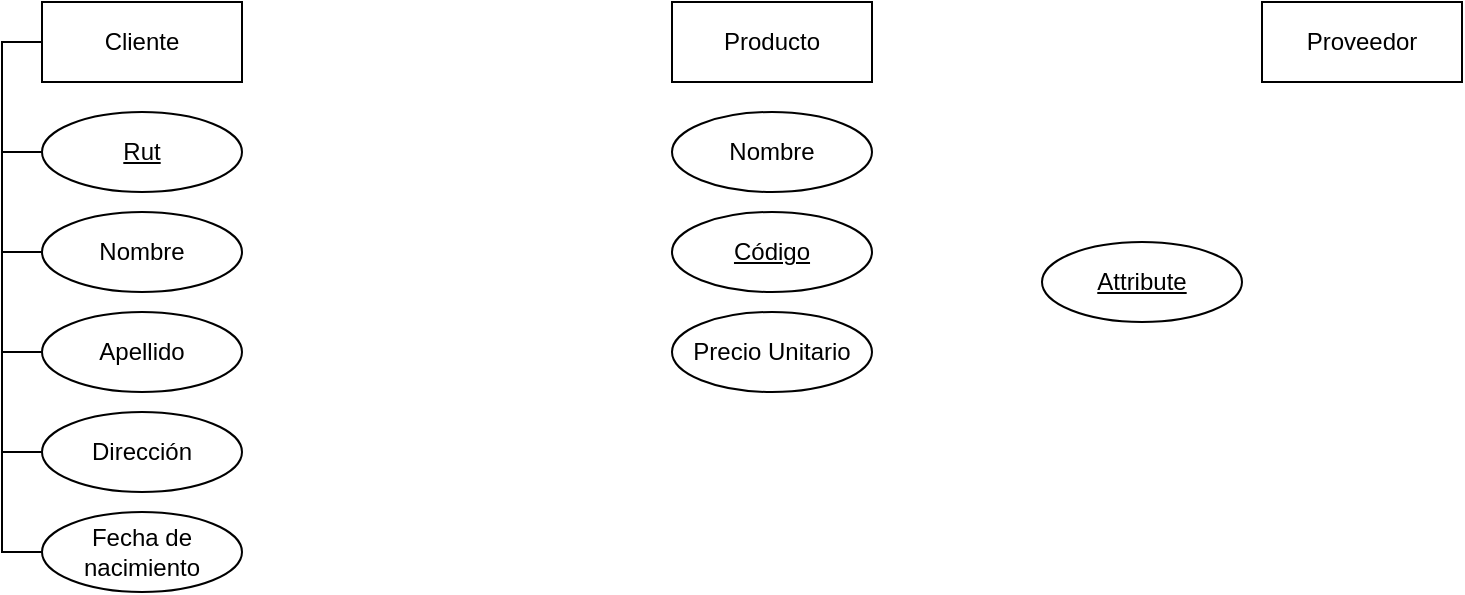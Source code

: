 <mxfile version="26.2.14">
  <diagram id="wFE0QG_FPsp0jaGvCLVb" name="Page-1">
    <mxGraphModel dx="1892" dy="579" grid="1" gridSize="10" guides="1" tooltips="1" connect="1" arrows="1" fold="1" page="1" pageScale="1" pageWidth="850" pageHeight="1100" math="0" shadow="0">
      <root>
        <mxCell id="0" />
        <mxCell id="1" parent="0" />
        <mxCell id="wKFJhELgr0NoA7eS5oiP-12" style="edgeStyle=orthogonalEdgeStyle;rounded=0;orthogonalLoop=1;jettySize=auto;html=1;exitX=0;exitY=0.5;exitDx=0;exitDy=0;entryX=0;entryY=0.5;entryDx=0;entryDy=0;endArrow=none;startFill=0;" edge="1" parent="1" source="wKFJhELgr0NoA7eS5oiP-2" target="wKFJhELgr0NoA7eS5oiP-5">
          <mxGeometry relative="1" as="geometry" />
        </mxCell>
        <mxCell id="wKFJhELgr0NoA7eS5oiP-13" style="edgeStyle=orthogonalEdgeStyle;shape=connector;rounded=0;orthogonalLoop=1;jettySize=auto;html=1;exitX=0;exitY=0.5;exitDx=0;exitDy=0;entryX=0;entryY=0.5;entryDx=0;entryDy=0;strokeColor=default;align=center;verticalAlign=middle;fontFamily=Helvetica;fontSize=11;fontColor=default;labelBackgroundColor=default;startFill=0;endArrow=none;" edge="1" parent="1" source="wKFJhELgr0NoA7eS5oiP-2" target="wKFJhELgr0NoA7eS5oiP-8">
          <mxGeometry relative="1" as="geometry" />
        </mxCell>
        <mxCell id="wKFJhELgr0NoA7eS5oiP-14" style="edgeStyle=orthogonalEdgeStyle;shape=connector;rounded=0;orthogonalLoop=1;jettySize=auto;html=1;exitX=0;exitY=0.5;exitDx=0;exitDy=0;entryX=0;entryY=0.5;entryDx=0;entryDy=0;strokeColor=default;align=center;verticalAlign=middle;fontFamily=Helvetica;fontSize=11;fontColor=default;labelBackgroundColor=default;startFill=0;endArrow=none;" edge="1" parent="1" source="wKFJhELgr0NoA7eS5oiP-2" target="wKFJhELgr0NoA7eS5oiP-9">
          <mxGeometry relative="1" as="geometry" />
        </mxCell>
        <mxCell id="wKFJhELgr0NoA7eS5oiP-15" style="edgeStyle=orthogonalEdgeStyle;shape=connector;rounded=0;orthogonalLoop=1;jettySize=auto;html=1;exitX=0;exitY=0.5;exitDx=0;exitDy=0;entryX=0;entryY=0.5;entryDx=0;entryDy=0;strokeColor=default;align=center;verticalAlign=middle;fontFamily=Helvetica;fontSize=11;fontColor=default;labelBackgroundColor=default;startFill=0;endArrow=none;" edge="1" parent="1" source="wKFJhELgr0NoA7eS5oiP-2" target="wKFJhELgr0NoA7eS5oiP-10">
          <mxGeometry relative="1" as="geometry" />
        </mxCell>
        <mxCell id="wKFJhELgr0NoA7eS5oiP-16" style="edgeStyle=orthogonalEdgeStyle;shape=connector;rounded=0;orthogonalLoop=1;jettySize=auto;html=1;exitX=0;exitY=0.5;exitDx=0;exitDy=0;entryX=0;entryY=0.5;entryDx=0;entryDy=0;strokeColor=default;align=center;verticalAlign=middle;fontFamily=Helvetica;fontSize=11;fontColor=default;labelBackgroundColor=default;startFill=0;endArrow=none;" edge="1" parent="1" source="wKFJhELgr0NoA7eS5oiP-2" target="wKFJhELgr0NoA7eS5oiP-11">
          <mxGeometry relative="1" as="geometry" />
        </mxCell>
        <mxCell id="wKFJhELgr0NoA7eS5oiP-2" value="Cliente" style="whiteSpace=wrap;html=1;align=center;" vertex="1" parent="1">
          <mxGeometry x="10" y="200" width="100" height="40" as="geometry" />
        </mxCell>
        <mxCell id="wKFJhELgr0NoA7eS5oiP-3" value="Producto" style="whiteSpace=wrap;html=1;align=center;" vertex="1" parent="1">
          <mxGeometry x="325" y="200" width="100" height="40" as="geometry" />
        </mxCell>
        <mxCell id="wKFJhELgr0NoA7eS5oiP-4" value="Proveedor" style="whiteSpace=wrap;html=1;align=center;" vertex="1" parent="1">
          <mxGeometry x="620" y="200" width="100" height="40" as="geometry" />
        </mxCell>
        <mxCell id="wKFJhELgr0NoA7eS5oiP-5" value="Rut" style="ellipse;whiteSpace=wrap;html=1;align=center;fontStyle=4;" vertex="1" parent="1">
          <mxGeometry x="10" y="255" width="100" height="40" as="geometry" />
        </mxCell>
        <mxCell id="wKFJhELgr0NoA7eS5oiP-6" value="Código" style="ellipse;whiteSpace=wrap;html=1;align=center;fontStyle=4;" vertex="1" parent="1">
          <mxGeometry x="325" y="305" width="100" height="40" as="geometry" />
        </mxCell>
        <mxCell id="wKFJhELgr0NoA7eS5oiP-7" value="Attribute" style="ellipse;whiteSpace=wrap;html=1;align=center;fontStyle=4;" vertex="1" parent="1">
          <mxGeometry x="510" y="320" width="100" height="40" as="geometry" />
        </mxCell>
        <mxCell id="wKFJhELgr0NoA7eS5oiP-8" value="Nombre" style="ellipse;whiteSpace=wrap;html=1;align=center;" vertex="1" parent="1">
          <mxGeometry x="10" y="305" width="100" height="40" as="geometry" />
        </mxCell>
        <mxCell id="wKFJhELgr0NoA7eS5oiP-9" value="Apellido" style="ellipse;whiteSpace=wrap;html=1;align=center;" vertex="1" parent="1">
          <mxGeometry x="10" y="355" width="100" height="40" as="geometry" />
        </mxCell>
        <mxCell id="wKFJhELgr0NoA7eS5oiP-10" value="Dirección" style="ellipse;whiteSpace=wrap;html=1;align=center;" vertex="1" parent="1">
          <mxGeometry x="10" y="405" width="100" height="40" as="geometry" />
        </mxCell>
        <mxCell id="wKFJhELgr0NoA7eS5oiP-11" value="Fecha de nacimiento" style="ellipse;whiteSpace=wrap;html=1;align=center;" vertex="1" parent="1">
          <mxGeometry x="10" y="455" width="100" height="40" as="geometry" />
        </mxCell>
        <mxCell id="wKFJhELgr0NoA7eS5oiP-17" value="Nombre" style="ellipse;whiteSpace=wrap;html=1;align=center;" vertex="1" parent="1">
          <mxGeometry x="325" y="255" width="100" height="40" as="geometry" />
        </mxCell>
        <mxCell id="wKFJhELgr0NoA7eS5oiP-18" value="Precio Unitario" style="ellipse;whiteSpace=wrap;html=1;align=center;" vertex="1" parent="1">
          <mxGeometry x="325" y="355" width="100" height="40" as="geometry" />
        </mxCell>
      </root>
    </mxGraphModel>
  </diagram>
</mxfile>
